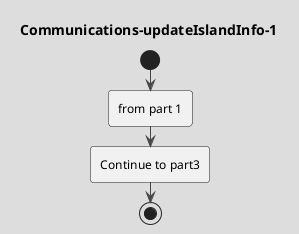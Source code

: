 @startuml Communications-updateIslandInfo-1
!theme toy 
title Communications-updateIslandInfo-1
start

:from part 1; 

' static void updateIslandInfo(RobotController rc, int id) throws GameActionException {
' Boolean printToConsole = false;
' Boolean sometimesTrue = false;

' if (headquarterLocs[0] == null) {
'     return;
' }
' anotherString = logDetails;

' if (printToConsole || sometimesTrue) {
'     System.out.println(logDetails + " 550 updateIslandInfo " );
' }

' MapLocation closestIslandLoc = null;
' int closestDistance = -1;
' MapLocation[] islandLocs = rc.senseNearbyIslandLocations(id);
' for (MapLocation loc : islandLocs) {
'     int distance = headquarterLocs[0].distanceSquaredTo(loc);
'     if (closestIslandLoc == null || distance < closestDistance) {
'         closestDistance = distance;
'         closestIslandLoc = loc;

'         if (printToConsole || sometimesTrue) {
'             System.out.println(logDetails + " 551 updateIslandInfo closestIslandLoc = " + closestIslandLoc );
'         }        
'     }
' }
' // Remember reading is cheaper than writing so we don't want to write without knowing if it's helpful
' int idx = id + STARTING_ISLAND_IDX;
' int oldIslandValue = rc.readSharedArray(idx);
' int updatedIslandValue = bitPackIslandInfo(rc, idx, closestIslandLoc);
' if (oldIslandValue != updatedIslandValue) {
'     Message msg = new Message(idx, updatedIslandValue, RobotPlayer.turnCount);
'     messagesQueue.add(msg);
'     if (printToConsole || sometimesTrue) {
'         System.out.println(logDetails + " 552 updateIslandInfo msg = " + msg + " oldIslandValue = " + oldIslandValue + " updatedIslandValue = " + updatedIslandValue );
'     }

:Continue to part3; 
stop
@enduml

' if (if target != null) then (true)
'     :we have a nearby enemy, move away;
'     if (if rc.canAttack(target.getLocation())) then (true)
'         :rc.attack(target.getLocation());
'         :rc.setIndicatorString(" AAAA0 Amplifier attacking " + target.getLocation());
'     else (no)
'     endif    
'     :Pathing.moveTowards(rc, target.getLocation());
'     :rc.setIndicatorString(" BBBB0 Pathing.moveTowards " + target.getLocation());
' else (no)
'     :no nearby enemy, good;
'     :below is about joining with other launchers;
'     :RobotInfo[] allies = rc.senseNearbyRobots(9, rc.getTeam());
'     :int lowestID = rc.getID();
'     :MapLocation leaderPos = null;
'     while (RobotInfo ally : allies)
'         if (if ally.getType() != RobotType.LAUNCHER) then (true)
'             :continue;
'         else (no)
'         endif    
'         if (if ally.getID() < lowestID) then (true)
'             :lowestID = ally.getID();
'             :leaderPos = ally.getLocation();
'         else (no)
'         endif    
'     endwhile
'     if (if leaderPos != null) then (true)
'         :Pathing.moveTowards(rc, leaderPos);
'         :rc.setIndicatorString("Following " + lowestID);
'     else (no)
'         :MapLocation center = new MapLocation(rc.getMapWidth()/2, rc.getMapHeight()/2);
'         ' // MapLocation center = goalLoc;
'         :Pathing.moveTowards(rc, center);
'         :rc.setIndicatorString("I'm the leader! moving toward center " + center);
'     endif    
' endif    
' :Also try to move randomly;
' :Direction dir = RobotPlayer.directions[RobotPlayer.rng.nextInt(RobotPlayer.directions.length)];
' if (if rc.canMove(dir)) then (true)
'     :rc.move(dir);
'     :rc.setIndicatorString(" YYYY0 rc.move(dir) " + dir);
' else (no)
' endif    


